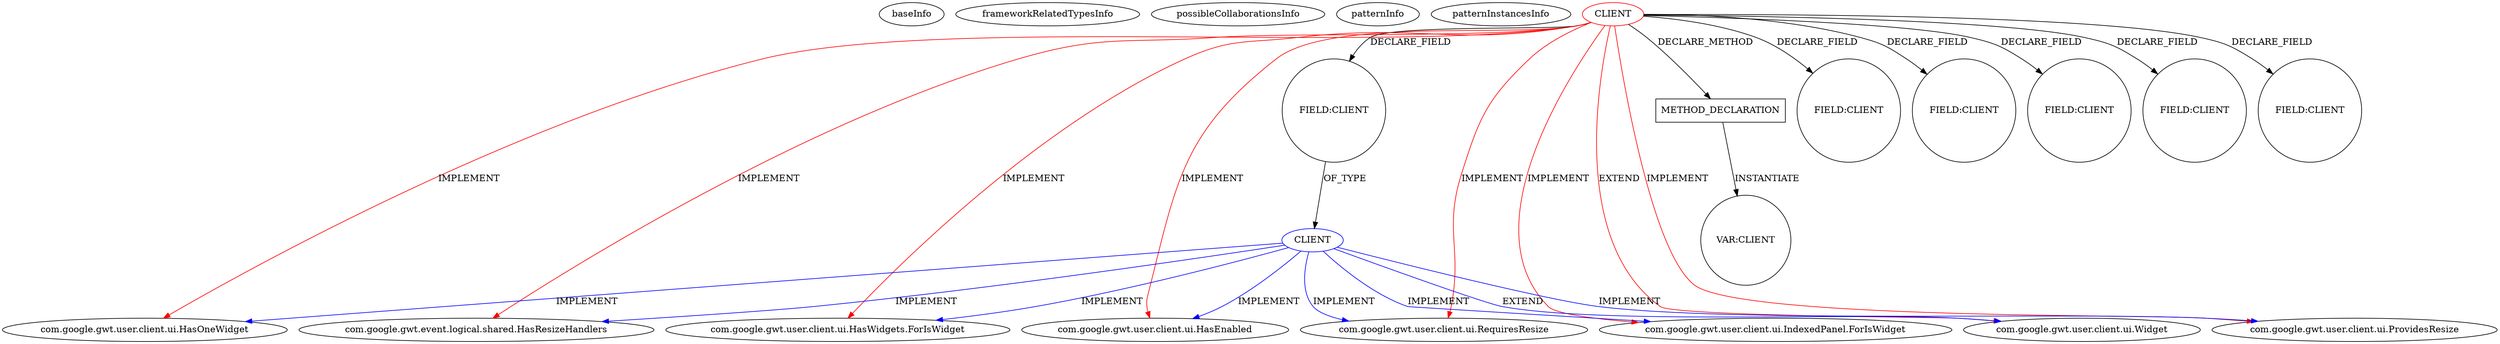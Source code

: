 digraph {
baseInfo[graphId=429,category="pattern",isAnonymous=false,possibleRelation=true]
frameworkRelatedTypesInfo[0="com.google.gwt.user.client.ui.HasEnabled",1="com.google.gwt.user.client.ui.HasWidgets.ForIsWidget",2="com.google.gwt.user.client.ui.ProvidesResize",3="com.google.gwt.user.client.ui.Widget",4="com.google.gwt.user.client.ui.HasOneWidget",5="com.google.gwt.event.logical.shared.HasResizeHandlers",6="com.google.gwt.user.client.ui.RequiresResize",7="com.google.gwt.user.client.ui.IndexedPanel.ForIsWidget"]
possibleCollaborationsInfo[0="429~FIELD_TYPE_DECLARATION-~com.google.gwt.user.client.ui.HasEnabled com.google.gwt.user.client.ui.HasWidgets.ForIsWidget com.google.gwt.user.client.ui.ProvidesResize com.google.gwt.user.client.ui.Widget com.google.gwt.user.client.ui.HasOneWidget com.google.gwt.event.logical.shared.HasResizeHandlers com.google.gwt.user.client.ui.RequiresResize com.google.gwt.user.client.ui.IndexedPanel.ForIsWidget ~com.google.gwt.user.client.ui.Widget com.google.gwt.event.logical.shared.HasResizeHandlers com.google.gwt.user.client.ui.IndexedPanel.ForIsWidget com.google.gwt.user.client.ui.HasWidgets.ForIsWidget com.google.gwt.user.client.ui.HasEnabled com.google.gwt.user.client.ui.ProvidesResize com.google.gwt.user.client.ui.RequiresResize com.google.gwt.user.client.ui.HasOneWidget ~false~false"]
patternInfo[frequency=2.0,patternRootClient=0]
patternInstancesInfo[0="kospiotr-gwt-layout-designer~/kospiotr-gwt-layout-designer/gwt-layout-designer-master/src/main/java/pl/pkosmowski/gxtshowcase/client/MainPanel.java~MainPanel~3417",1="rdomingonl-layoutTest~/rdomingonl-layoutTest/layoutTest-master/src/main/java/nl/tc/rd/exp/layouttest/client/mvp/view/WidgetDesignerView.java~WidgetDesignerView~4344"]
2[label="com.google.gwt.event.logical.shared.HasResizeHandlers",vertexType="FRAMEWORK_INTERFACE_TYPE",isFrameworkType=false]
0[label="CLIENT",vertexType="ROOT_CLIENT_CLASS_DECLARATION",isFrameworkType=false,color=red]
8[label="com.google.gwt.user.client.ui.HasOneWidget",vertexType="FRAMEWORK_INTERFACE_TYPE",isFrameworkType=false]
3[label="com.google.gwt.user.client.ui.HasEnabled",vertexType="FRAMEWORK_INTERFACE_TYPE",isFrameworkType=false]
7[label="com.google.gwt.user.client.ui.ProvidesResize",vertexType="FRAMEWORK_INTERFACE_TYPE",isFrameworkType=false]
70[label="METHOD_DECLARATION",vertexType="CLIENT_METHOD_DECLARATION",isFrameworkType=false,shape=box]
9[label="FIELD:CLIENT",vertexType="FIELD_DECLARATION",isFrameworkType=false,shape=circle]
46[label="FIELD:CLIENT",vertexType="FIELD_DECLARATION",isFrameworkType=false,shape=circle]
72[label="VAR:CLIENT",vertexType="VARIABLE_EXPRESION",isFrameworkType=false,shape=circle]
32[label="FIELD:CLIENT",vertexType="FIELD_DECLARATION",isFrameworkType=false,shape=circle]
19[label="FIELD:CLIENT",vertexType="FIELD_DECLARATION",isFrameworkType=false,shape=circle]
36[label="FIELD:CLIENT",vertexType="FIELD_DECLARATION",isFrameworkType=false,shape=circle]
28[label="FIELD:CLIENT",vertexType="FIELD_DECLARATION",isFrameworkType=false,shape=circle]
5[label="com.google.gwt.user.client.ui.IndexedPanel.ForIsWidget",vertexType="FRAMEWORK_INTERFACE_TYPE",isFrameworkType=false]
4[label="com.google.gwt.user.client.ui.HasWidgets.ForIsWidget",vertexType="FRAMEWORK_INTERFACE_TYPE",isFrameworkType=false]
6[label="com.google.gwt.user.client.ui.RequiresResize",vertexType="FRAMEWORK_INTERFACE_TYPE",isFrameworkType=false]
1[label="com.google.gwt.user.client.ui.Widget",vertexType="FRAMEWORK_CLASS_TYPE",isFrameworkType=false]
37[label="CLIENT",vertexType="REFERENCE_CLIENT_CLASS_DECLARATION",isFrameworkType=false,color=blue]
0->3[label="IMPLEMENT",color=red]
0->19[label="DECLARE_FIELD"]
0->46[label="DECLARE_FIELD"]
0->36[label="DECLARE_FIELD"]
37->1[label="EXTEND",color=blue]
0->32[label="DECLARE_FIELD"]
0->4[label="IMPLEMENT",color=red]
0->7[label="IMPLEMENT",color=red]
0->1[label="EXTEND",color=red]
37->2[label="IMPLEMENT",color=blue]
70->72[label="INSTANTIATE"]
37->5[label="IMPLEMENT",color=blue]
0->9[label="DECLARE_FIELD"]
0->8[label="IMPLEMENT",color=red]
37->4[label="IMPLEMENT",color=blue]
0->2[label="IMPLEMENT",color=red]
37->3[label="IMPLEMENT",color=blue]
0->70[label="DECLARE_METHOD"]
37->7[label="IMPLEMENT",color=blue]
0->28[label="DECLARE_FIELD"]
37->6[label="IMPLEMENT",color=blue]
0->6[label="IMPLEMENT",color=red]
0->5[label="IMPLEMENT",color=red]
36->37[label="OF_TYPE"]
37->8[label="IMPLEMENT",color=blue]
}
